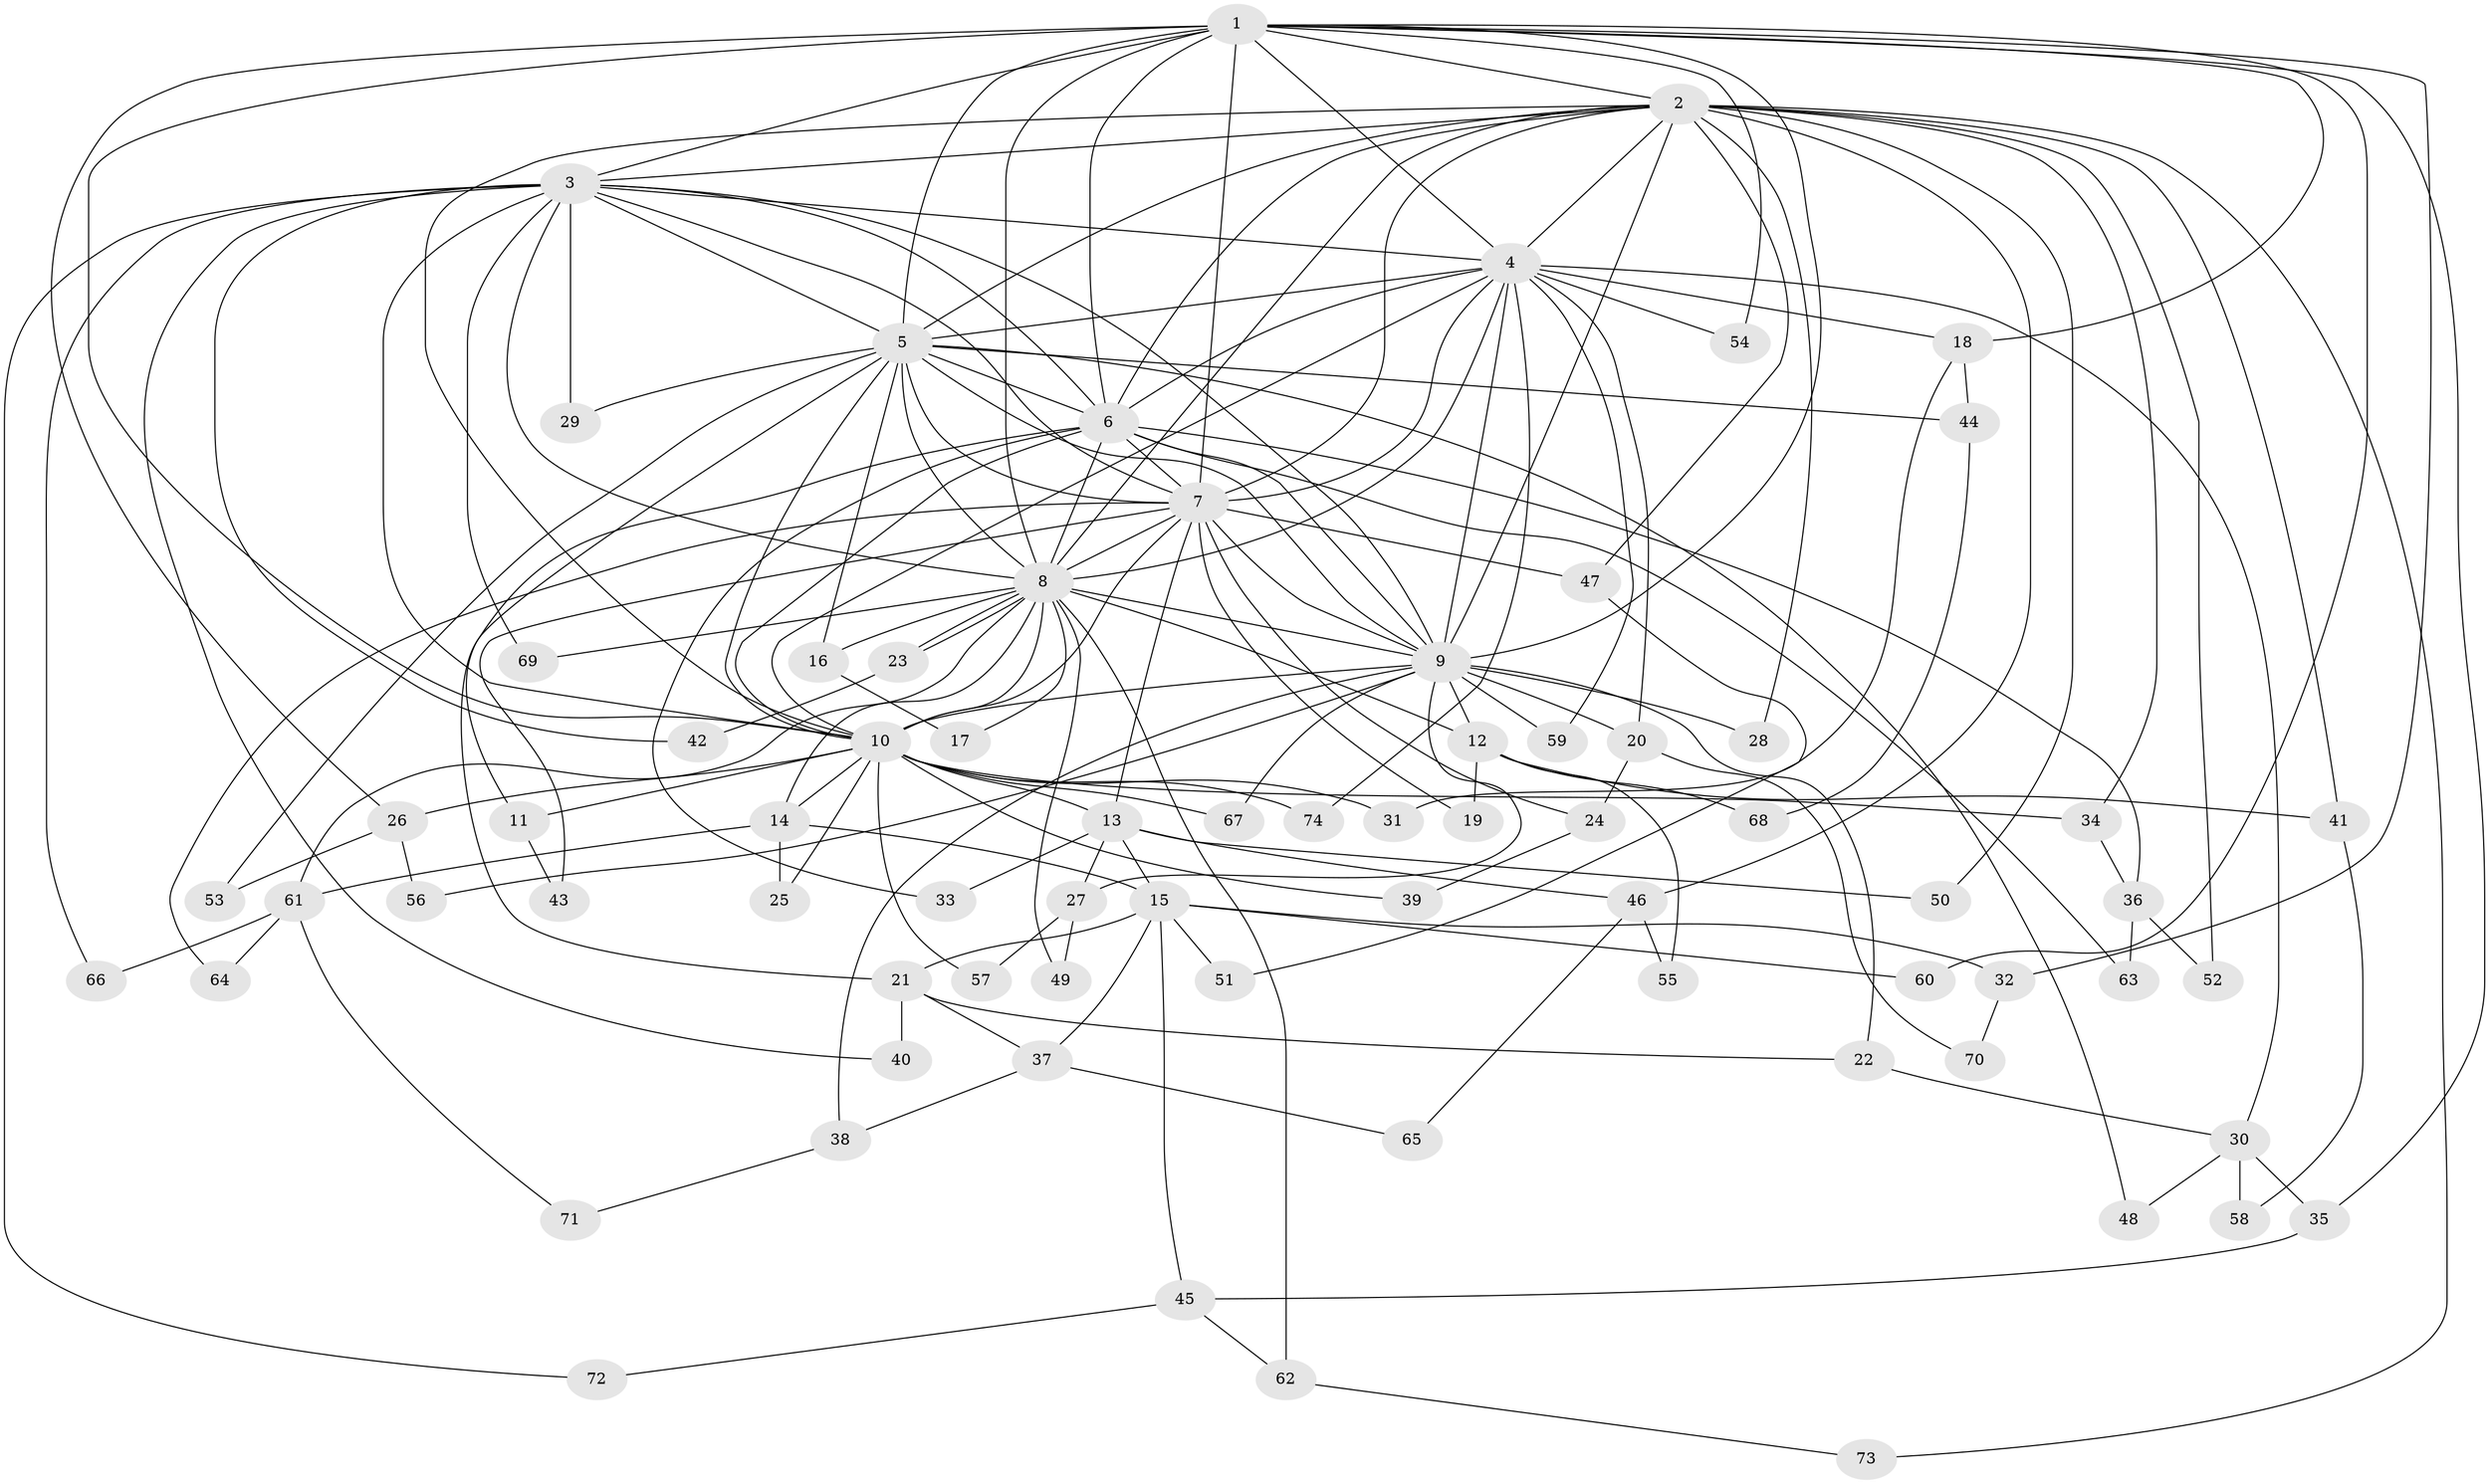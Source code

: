 // Generated by graph-tools (version 1.1) at 2025/35/03/09/25 02:35:11]
// undirected, 74 vertices, 173 edges
graph export_dot {
graph [start="1"]
  node [color=gray90,style=filled];
  1;
  2;
  3;
  4;
  5;
  6;
  7;
  8;
  9;
  10;
  11;
  12;
  13;
  14;
  15;
  16;
  17;
  18;
  19;
  20;
  21;
  22;
  23;
  24;
  25;
  26;
  27;
  28;
  29;
  30;
  31;
  32;
  33;
  34;
  35;
  36;
  37;
  38;
  39;
  40;
  41;
  42;
  43;
  44;
  45;
  46;
  47;
  48;
  49;
  50;
  51;
  52;
  53;
  54;
  55;
  56;
  57;
  58;
  59;
  60;
  61;
  62;
  63;
  64;
  65;
  66;
  67;
  68;
  69;
  70;
  71;
  72;
  73;
  74;
  1 -- 2;
  1 -- 3;
  1 -- 4;
  1 -- 5;
  1 -- 6;
  1 -- 7;
  1 -- 8;
  1 -- 9;
  1 -- 10;
  1 -- 18;
  1 -- 26;
  1 -- 32;
  1 -- 35;
  1 -- 54;
  1 -- 60;
  2 -- 3;
  2 -- 4;
  2 -- 5;
  2 -- 6;
  2 -- 7;
  2 -- 8;
  2 -- 9;
  2 -- 10;
  2 -- 28;
  2 -- 34;
  2 -- 41;
  2 -- 46;
  2 -- 47;
  2 -- 50;
  2 -- 52;
  2 -- 73;
  3 -- 4;
  3 -- 5;
  3 -- 6;
  3 -- 7;
  3 -- 8;
  3 -- 9;
  3 -- 10;
  3 -- 29;
  3 -- 40;
  3 -- 42;
  3 -- 66;
  3 -- 69;
  3 -- 72;
  4 -- 5;
  4 -- 6;
  4 -- 7;
  4 -- 8;
  4 -- 9;
  4 -- 10;
  4 -- 18;
  4 -- 20;
  4 -- 30;
  4 -- 54;
  4 -- 59;
  4 -- 74;
  5 -- 6;
  5 -- 7;
  5 -- 8;
  5 -- 9;
  5 -- 10;
  5 -- 11;
  5 -- 16;
  5 -- 29;
  5 -- 44;
  5 -- 48;
  5 -- 53;
  6 -- 7;
  6 -- 8;
  6 -- 9;
  6 -- 10;
  6 -- 21;
  6 -- 33;
  6 -- 36;
  6 -- 63;
  7 -- 8;
  7 -- 9;
  7 -- 10;
  7 -- 13;
  7 -- 19;
  7 -- 24;
  7 -- 43;
  7 -- 47;
  7 -- 64;
  8 -- 9;
  8 -- 10;
  8 -- 12;
  8 -- 14;
  8 -- 16;
  8 -- 17;
  8 -- 23;
  8 -- 23;
  8 -- 49;
  8 -- 61;
  8 -- 62;
  8 -- 69;
  9 -- 10;
  9 -- 12;
  9 -- 20;
  9 -- 22;
  9 -- 27;
  9 -- 28;
  9 -- 38;
  9 -- 56;
  9 -- 59;
  9 -- 67;
  10 -- 11;
  10 -- 13;
  10 -- 14;
  10 -- 25;
  10 -- 26;
  10 -- 31;
  10 -- 34;
  10 -- 39;
  10 -- 57;
  10 -- 67;
  10 -- 74;
  11 -- 43;
  12 -- 19;
  12 -- 41;
  12 -- 55;
  12 -- 68;
  13 -- 15;
  13 -- 27;
  13 -- 33;
  13 -- 46;
  13 -- 50;
  14 -- 15;
  14 -- 25;
  14 -- 61;
  15 -- 21;
  15 -- 32;
  15 -- 37;
  15 -- 45;
  15 -- 51;
  15 -- 60;
  16 -- 17;
  18 -- 31;
  18 -- 44;
  20 -- 24;
  20 -- 70;
  21 -- 22;
  21 -- 37;
  21 -- 40;
  22 -- 30;
  23 -- 42;
  24 -- 39;
  26 -- 53;
  26 -- 56;
  27 -- 49;
  27 -- 57;
  30 -- 35;
  30 -- 48;
  30 -- 58;
  32 -- 70;
  34 -- 36;
  35 -- 45;
  36 -- 52;
  36 -- 63;
  37 -- 38;
  37 -- 65;
  38 -- 71;
  41 -- 58;
  44 -- 68;
  45 -- 62;
  45 -- 72;
  46 -- 55;
  46 -- 65;
  47 -- 51;
  61 -- 64;
  61 -- 66;
  61 -- 71;
  62 -- 73;
}
